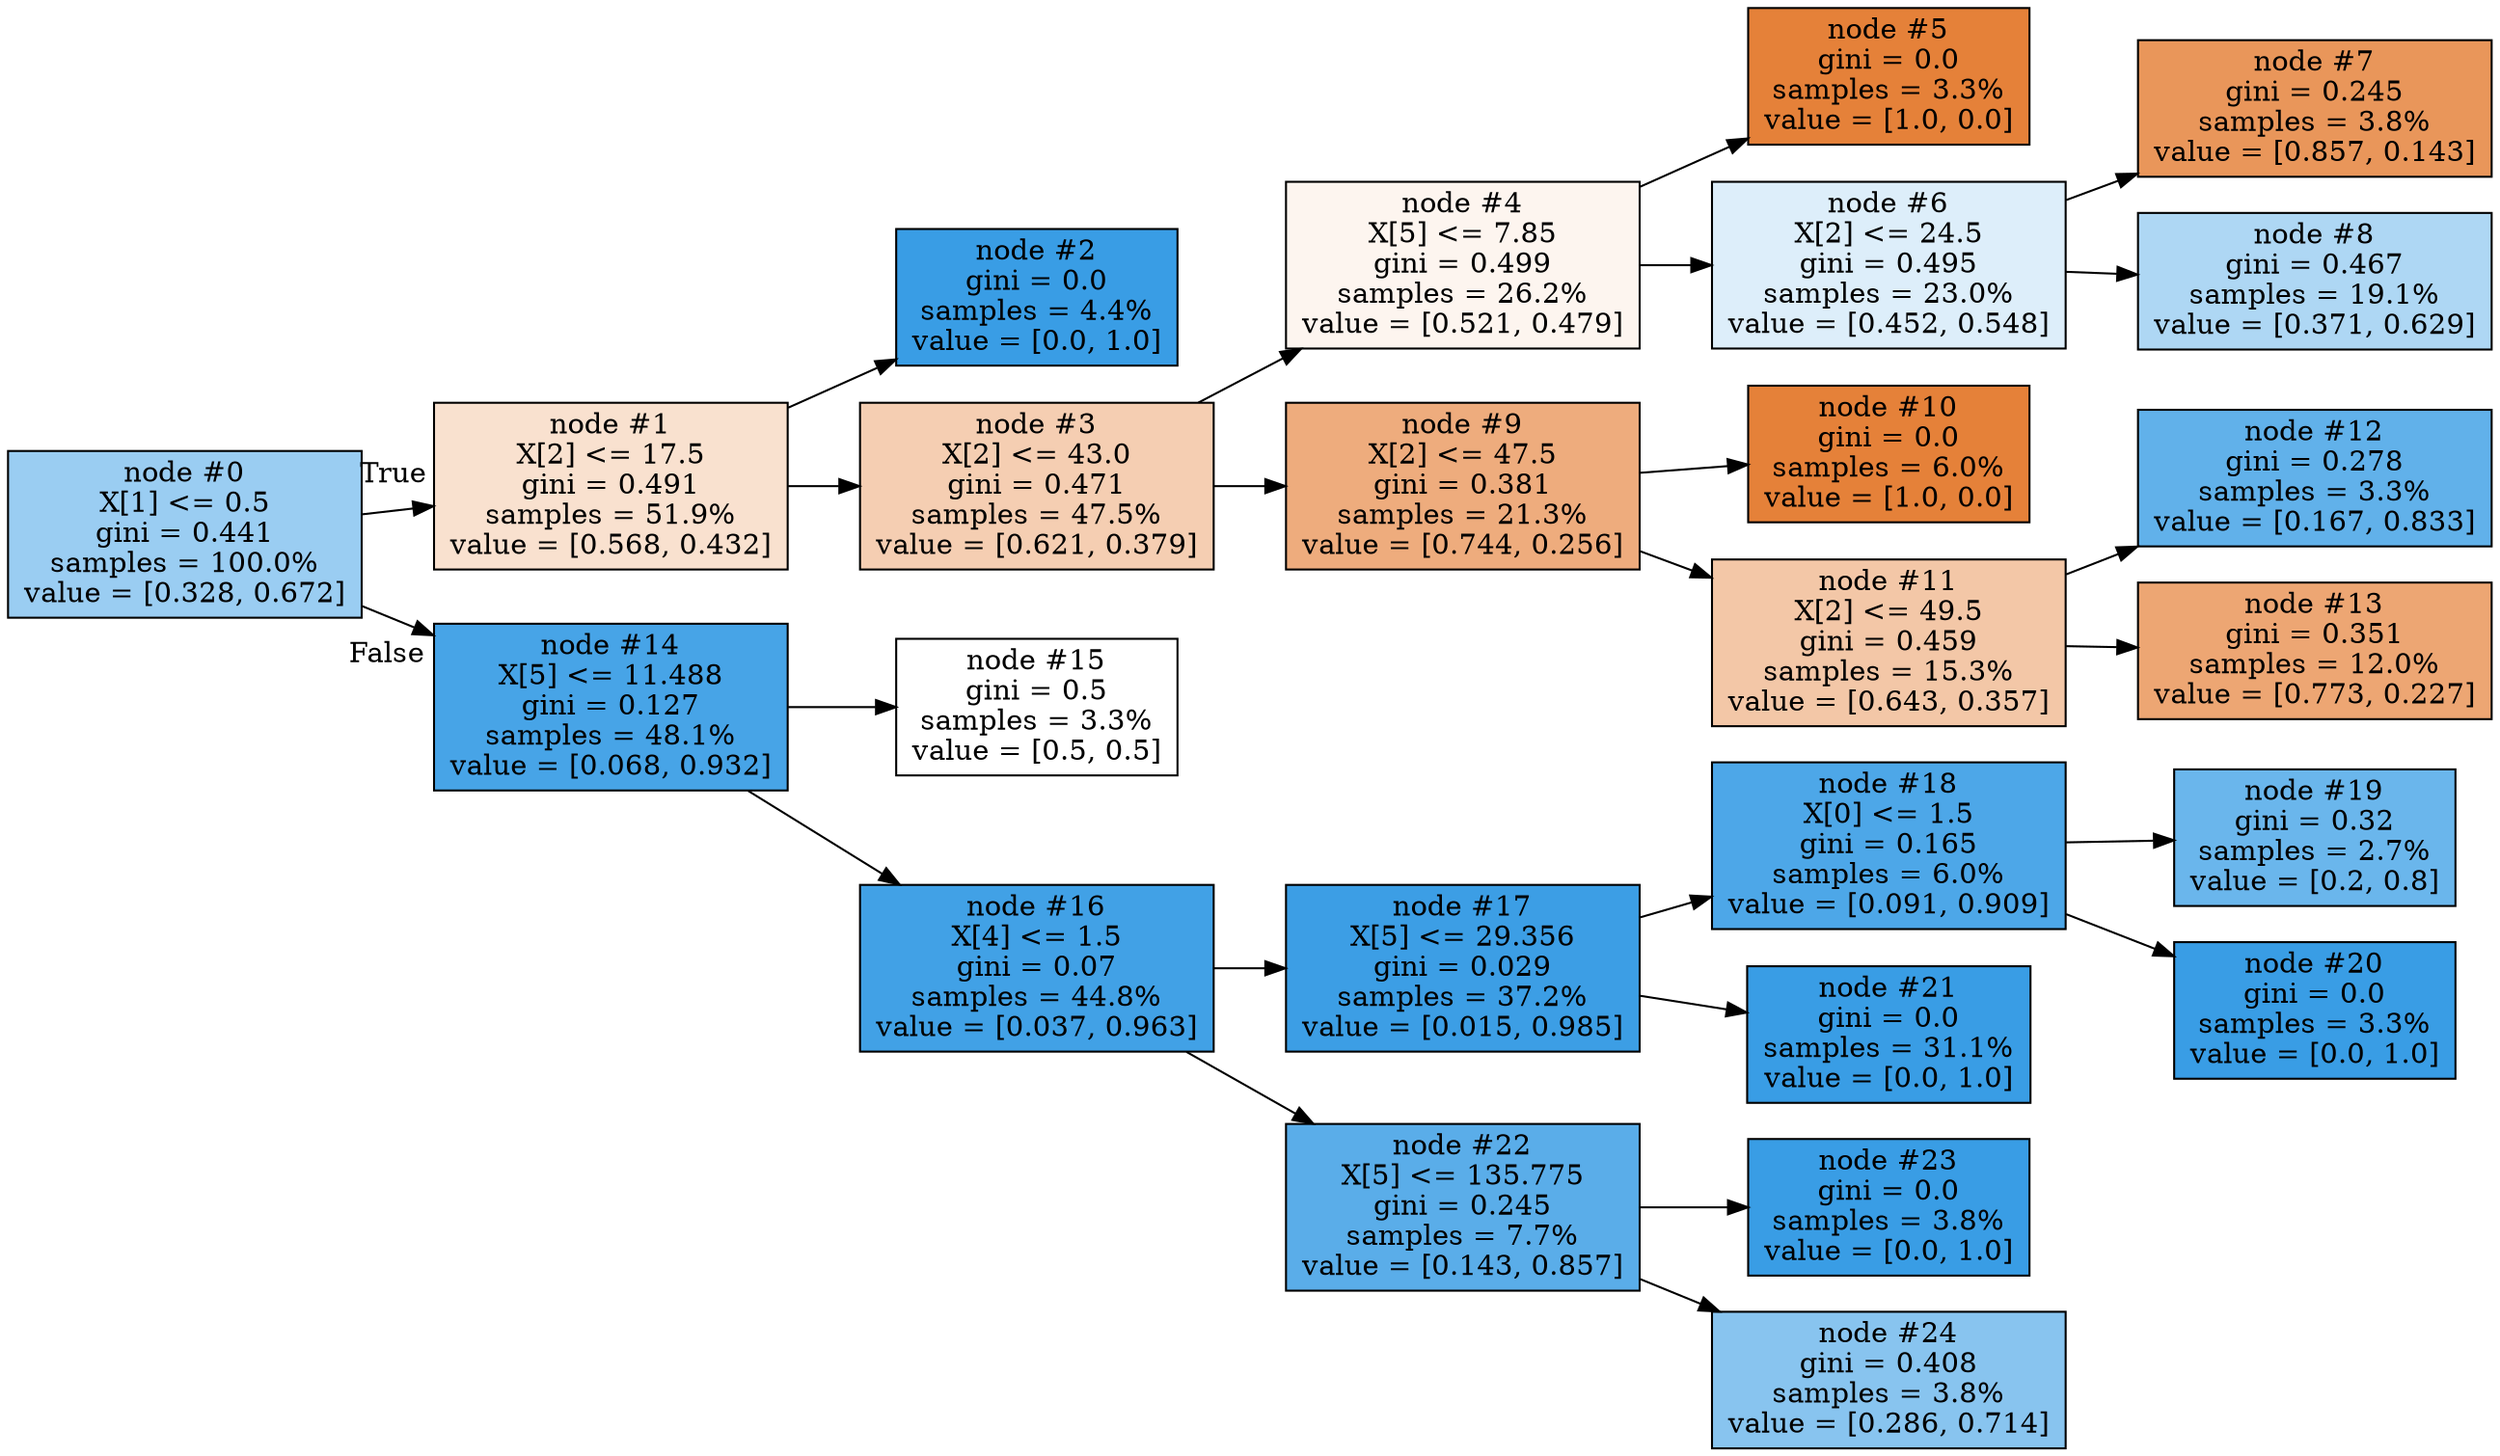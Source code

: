 digraph Tree {
node [shape=box, style="filled", color="black"] ;
rankdir=LR ;
0 [label="node #0\nX[1] <= 0.5\ngini = 0.441\nsamples = 100.0%\nvalue = [0.328, 0.672]", fillcolor="#9acdf2"] ;
1 [label="node #1\nX[2] <= 17.5\ngini = 0.491\nsamples = 51.9%\nvalue = [0.568, 0.432]", fillcolor="#f9e1cf"] ;
0 -> 1 [labeldistance=2.5, labelangle=-45, headlabel="True"] ;
2 [label="node #2\ngini = 0.0\nsamples = 4.4%\nvalue = [0.0, 1.0]", fillcolor="#399de5"] ;
1 -> 2 ;
3 [label="node #3\nX[2] <= 43.0\ngini = 0.471\nsamples = 47.5%\nvalue = [0.621, 0.379]", fillcolor="#f5ceb2"] ;
1 -> 3 ;
4 [label="node #4\nX[5] <= 7.85\ngini = 0.499\nsamples = 26.2%\nvalue = [0.521, 0.479]", fillcolor="#fdf5ef"] ;
3 -> 4 ;
5 [label="node #5\ngini = 0.0\nsamples = 3.3%\nvalue = [1.0, 0.0]", fillcolor="#e58139"] ;
4 -> 5 ;
6 [label="node #6\nX[2] <= 24.5\ngini = 0.495\nsamples = 23.0%\nvalue = [0.452, 0.548]", fillcolor="#ddeefa"] ;
4 -> 6 ;
7 [label="node #7\ngini = 0.245\nsamples = 3.8%\nvalue = [0.857, 0.143]", fillcolor="#e9965a"] ;
6 -> 7 ;
8 [label="node #8\ngini = 0.467\nsamples = 19.1%\nvalue = [0.371, 0.629]", fillcolor="#aed7f4"] ;
6 -> 8 ;
9 [label="node #9\nX[2] <= 47.5\ngini = 0.381\nsamples = 21.3%\nvalue = [0.744, 0.256]", fillcolor="#eeac7d"] ;
3 -> 9 ;
10 [label="node #10\ngini = 0.0\nsamples = 6.0%\nvalue = [1.0, 0.0]", fillcolor="#e58139"] ;
9 -> 10 ;
11 [label="node #11\nX[2] <= 49.5\ngini = 0.459\nsamples = 15.3%\nvalue = [0.643, 0.357]", fillcolor="#f3c7a7"] ;
9 -> 11 ;
12 [label="node #12\ngini = 0.278\nsamples = 3.3%\nvalue = [0.167, 0.833]", fillcolor="#61b1ea"] ;
11 -> 12 ;
13 [label="node #13\ngini = 0.351\nsamples = 12.0%\nvalue = [0.773, 0.227]", fillcolor="#eda673"] ;
11 -> 13 ;
14 [label="node #14\nX[5] <= 11.488\ngini = 0.127\nsamples = 48.1%\nvalue = [0.068, 0.932]", fillcolor="#47a4e7"] ;
0 -> 14 [labeldistance=2.5, labelangle=45, headlabel="False"] ;
15 [label="node #15\ngini = 0.5\nsamples = 3.3%\nvalue = [0.5, 0.5]", fillcolor="#ffffff"] ;
14 -> 15 ;
16 [label="node #16\nX[4] <= 1.5\ngini = 0.07\nsamples = 44.8%\nvalue = [0.037, 0.963]", fillcolor="#41a1e6"] ;
14 -> 16 ;
17 [label="node #17\nX[5] <= 29.356\ngini = 0.029\nsamples = 37.2%\nvalue = [0.015, 0.985]", fillcolor="#3c9ee5"] ;
16 -> 17 ;
18 [label="node #18\nX[0] <= 1.5\ngini = 0.165\nsamples = 6.0%\nvalue = [0.091, 0.909]", fillcolor="#4da7e8"] ;
17 -> 18 ;
19 [label="node #19\ngini = 0.32\nsamples = 2.7%\nvalue = [0.2, 0.8]", fillcolor="#6ab6ec"] ;
18 -> 19 ;
20 [label="node #20\ngini = 0.0\nsamples = 3.3%\nvalue = [0.0, 1.0]", fillcolor="#399de5"] ;
18 -> 20 ;
21 [label="node #21\ngini = 0.0\nsamples = 31.1%\nvalue = [0.0, 1.0]", fillcolor="#399de5"] ;
17 -> 21 ;
22 [label="node #22\nX[5] <= 135.775\ngini = 0.245\nsamples = 7.7%\nvalue = [0.143, 0.857]", fillcolor="#5aade9"] ;
16 -> 22 ;
23 [label="node #23\ngini = 0.0\nsamples = 3.8%\nvalue = [0.0, 1.0]", fillcolor="#399de5"] ;
22 -> 23 ;
24 [label="node #24\ngini = 0.408\nsamples = 3.8%\nvalue = [0.286, 0.714]", fillcolor="#88c4ef"] ;
22 -> 24 ;
}